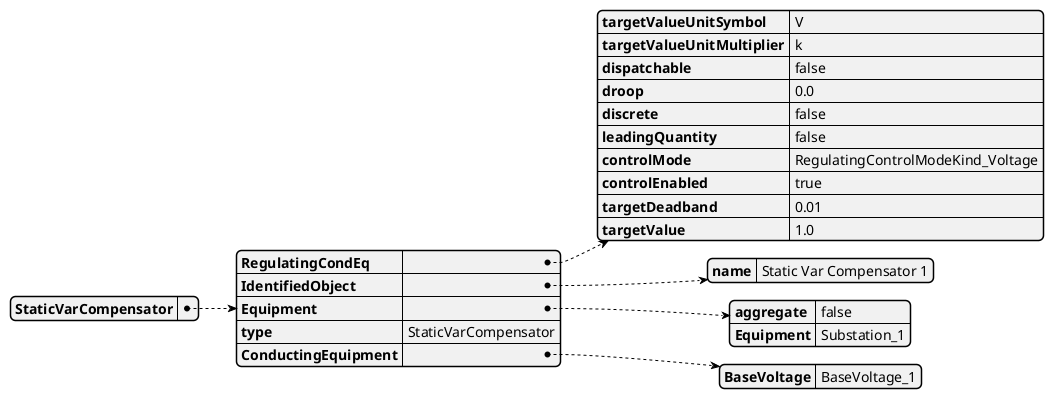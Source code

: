 @startjson
{
  "StaticVarCompensator": {
    "RegulatingCondEq": {
      "targetValueUnitSymbol": "V",
      "targetValueUnitMultiplier": "k",
      "dispatchable": "false",
      "droop": "0.0",
      "discrete": "false",
      "leadingQuantity": "false",
      "controlMode": "RegulatingControlModeKind_Voltage",
      "controlEnabled": "true",
      "targetDeadband": "0.01",
      "targetValue": "1.0"
    },
    "IdentifiedObject": {
      "name": "Static Var Compensator 1"
    },
    "Equipment": {
      "aggregate": "false",
      "Equipment": "Substation_1"
    },
    "type": "StaticVarCompensator",
    "ConductingEquipment": {
      "BaseVoltage": "BaseVoltage_1"
    }
  }
}
@endjson
